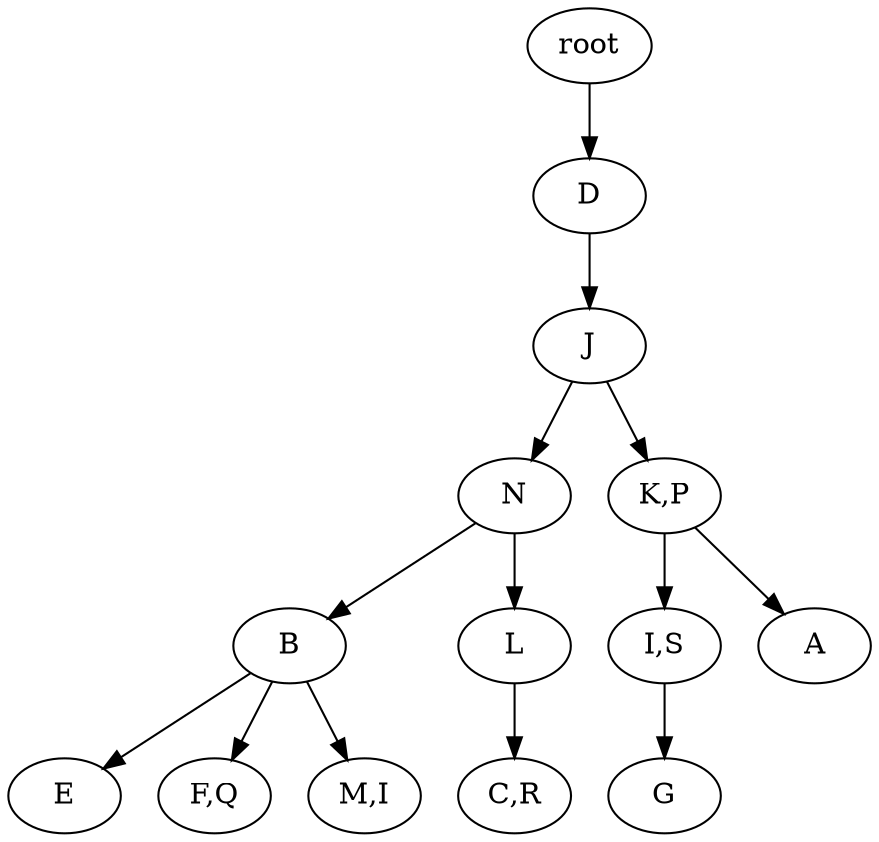 strict digraph G {
	graph [name=G];
	0	 [label=root];
	1	 [label=D];
	0 -> 1;
	2	 [label=J];
	1 -> 2;
	3	 [label=N];
	2 -> 3;
	4	 [label="K,P"];
	2 -> 4;
	5	 [label=B];
	3 -> 5;
	6	 [label=L];
	3 -> 6;
	7	 [label="I,S"];
	4 -> 7;
	9	 [label=A];
	4 -> 9;
	10	 [label=E];
	5 -> 10;
	11	 [label="F,Q"];
	5 -> 11;
	12	 [label="M,I"];
	5 -> 12;
	13	 [label="C,R"];
	6 -> 13;
	14	 [label=G];
	7 -> 14;
}
